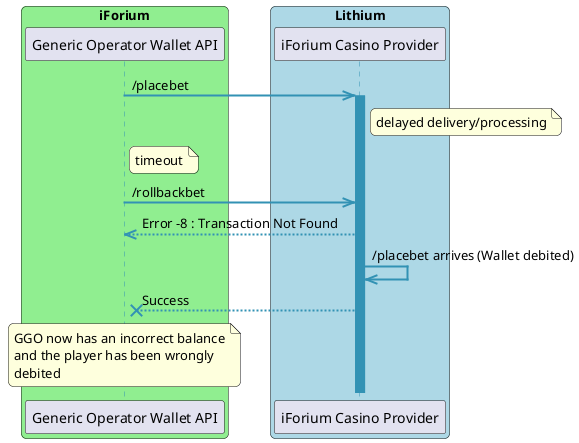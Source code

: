 .Race Condition Sequence
[plantuml]
----
@startuml

    box "iForium" #LightGreen
       participant "Generic Operator Wallet API" as ggo
    end box

    box "Lithium" #LightBlue
        participant "iForium Casino Provider" as provider
    end box

    skinparam handwritten false
    skinparam backgroundColor transparent
    skinparam roundcorner 10
    skinparam BoxPadding 20

    skinparam sequence {

        ArrowColor 3292b4
        ArrowThickness 2

        LifeLineBorderColor 3292b4
        LifeLineBackgroundColor #3292b4

        ParticipantBorderColor 3292b4
        ParticipantBackgroundColor 3292b4
        ParticipantFontName Arial
        ParticipantFontSize 17
        ParticipantFontColor white

        ActorBorderColor 3292b4
        ActorBackgroundColor aqua
        ActorFontColor 3292b4
        ActorFontSize 17
        ActorFontName Arial
    }


    ggo ->> provider ++: /placebet
    note right of provider: delayed delivery/processing
    note right of ggo: timeout
    ggo ->> provider: /rollbackbet
    provider -->> ggo: Error -8 : Transaction Not Found
    provider ->> provider: /placebet arrives (Wallet debited)
    provider --X ggo: Success
    note over ggo
        GGO now has an incorrect balance
        and the player has been wrongly
        debited
    end note
@enduml
----
